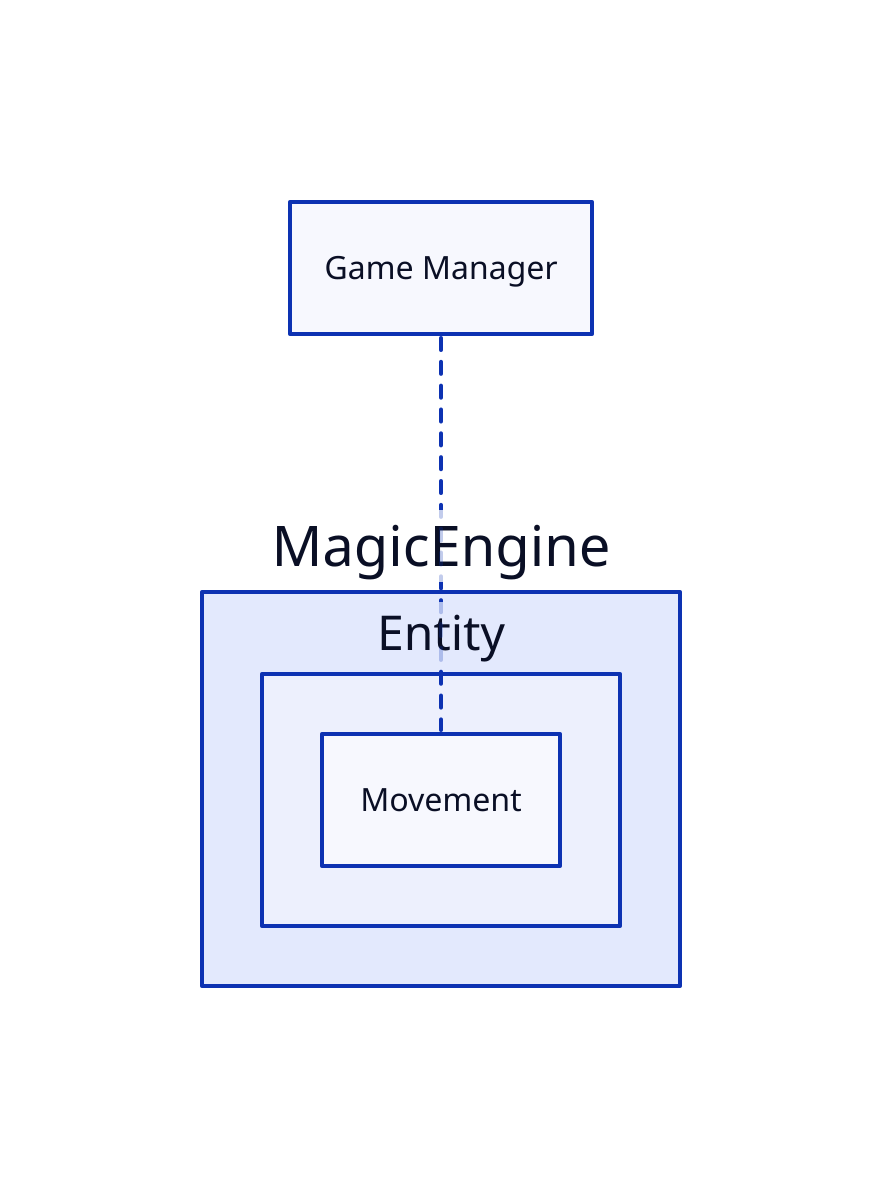 # Nodes :
GameManager: Game Manager

# Links :
GameManager -- MagicEngine.Entity.Movement: {style.stroke-dash: 3}
